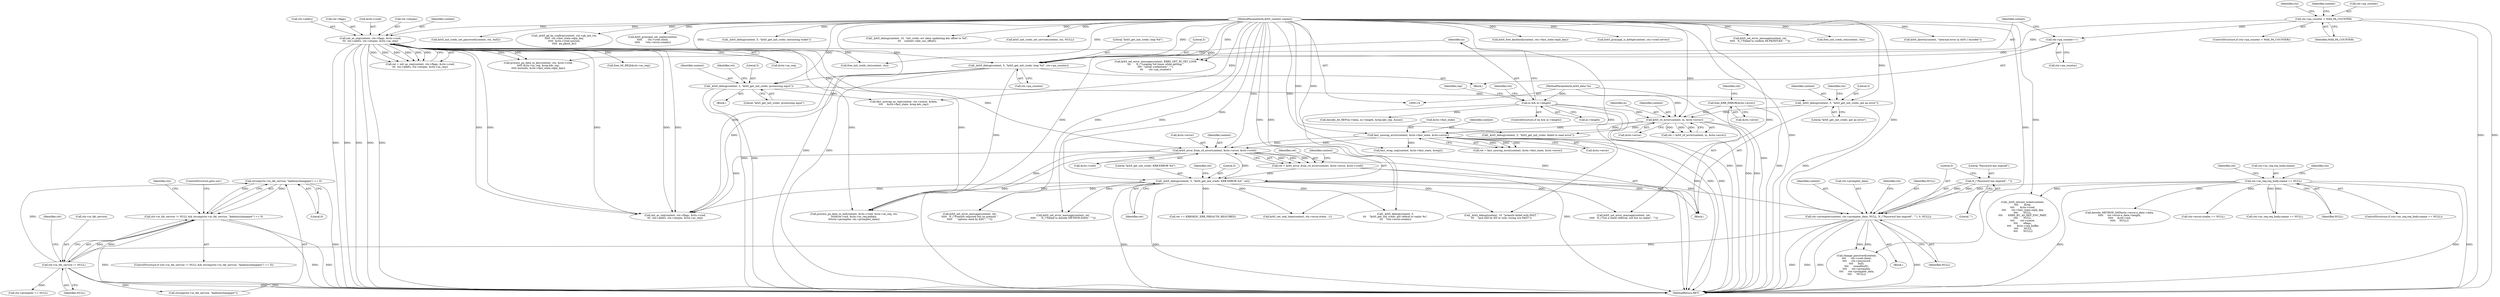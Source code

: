 digraph "0_heimdal_2f7f3d9960aa6ea21358bdf3687cee5149aa35cf@API" {
"1000820" [label="(Call,strcmp(ctx->in_tkt_service, \"kadmin/changepw\") == 0)"];
"1000815" [label="(Call,ctx->in_tkt_service != NULL)"];
"1000802" [label="(Call,ctx->prompter(context, ctx->prompter_data, NULL, N_(\"Password has expired\", \"\"), 0, NULL))"];
"1000572" [label="(Call,_krb5_debug(context, 5, \"krb5_get_init_creds: KRB-ERROR %d\", ret))"];
"1000562" [label="(Call,krb5_error_from_rd_error(context, &ctx->error, &ctx->cred))"];
"1000547" [label="(Call,fast_unwrap_error(context, &ctx->fast_state, &ctx->error))"];
"1000511" [label="(Call,krb5_rd_error(context, in, &ctx->error))"];
"1000500" [label="(Call,_krb5_debug(context, 5, \"krb5_get_init_creds: got an error\"))"];
"1000214" [label="(Call,_krb5_debug(context, 5, \"krb5_get_init_creds: processing input\"))"];
"1000193" [label="(Call,_krb5_debug(context, 5, \"krb5_get_init_creds: loop %d\", ctx->pa_counter))"];
"1000144" [label="(Call,init_as_req(context, ctx->flags, &ctx->cred,\n\t\t\t  ctx->addrs, ctx->etypes, &ctx->as_req))"];
"1000115" [label="(MethodParameterIn,krb5_context context)"];
"1000189" [label="(Call,ctx->pa_counter++)"];
"1000172" [label="(Call,ctx->pa_counter > MAX_PA_COUNTER)"];
"1000201" [label="(Call,in && in->length)"];
"1000117" [label="(MethodParameterIn,krb5_data *in)"];
"1000504" [label="(Call,free_KRB_ERROR(&ctx->error))"];
"1000560" [label="(Call,ret = krb5_error_from_rd_error(context, &ctx->error, &ctx->cred))"];
"1000132" [label="(Call,ctx->as_req.req_body.cname == NULL)"];
"1000808" [label="(Call,N_(\"Password has expired\", \"\"))"];
"1000814" [label="(Call,ctx->in_tkt_service != NULL && strcmp(ctx->in_tkt_service, \"kadmin/changepw\") == 0)"];
"1000131" [label="(ControlStructure,if (ctx->as_req.req_body.cname == NULL))"];
"1000502" [label="(Literal,5)"];
"1000171" [label="(ControlStructure,if (ctx->pa_counter > MAX_PA_COUNTER))"];
"1000191" [label="(Identifier,ctx)"];
"1000815" [label="(Call,ctx->in_tkt_service != NULL)"];
"1000811" [label="(Literal,0)"];
"1000703" [label="(Call,krb5_set_error_message(context, ret,\n\t\t\t\t\t   N_(\"Got a client referral, not but no realm\", \"\")))"];
"1000206" [label="(Block,)"];
"1000437" [label="(Call,krb5_set_error_message(context, ret,\n\t\t\t\t\t   N_(\"Failed to confirm PA-PKINIT-KX\", \"\")))"];
"1000274" [label="(Call,fast_unwrap_as_rep(context, ctx->nonce, &data,\n\t\t\t\t     &ctx->fast_state, &rep.kdc_rep))"];
"1001119" [label="(MethodReturn,RET)"];
"1000202" [label="(Identifier,in)"];
"1000214" [label="(Call,_krb5_debug(context, 5, \"krb5_get_init_creds: processing input\"))"];
"1000548" [label="(Identifier,context)"];
"1000500" [label="(Call,_krb5_debug(context, 5, \"krb5_get_init_creds: got an error\"))"];
"1000176" [label="(Identifier,MAX_PA_COUNTER)"];
"1000545" [label="(Call,ret = fast_unwrap_error(context, &ctx->fast_state, &ctx->error))"];
"1000172" [label="(Call,ctx->pa_counter > MAX_PA_COUNTER)"];
"1000955" [label="(Call,free_init_creds_ctx(context, ctx))"];
"1000145" [label="(Identifier,context)"];
"1000215" [label="(Identifier,context)"];
"1000196" [label="(Literal,\"krb5_get_init_creds: loop %d\")"];
"1000356" [label="(Call,_krb5_extract_ticket(context,\n\t\t\t\t       &rep,\n\t\t\t\t       &ctx->cred,\n\t\t\t\t       ctx->fast_state.reply_key,\n\t\t\t\t       NULL,\n\t\t\t\t       KRB5_KU_AS_REP_ENC_PART,\n\t\t\t\t       NULL,\n\t\t\t\t       ctx->nonce,\n\t\t\t\t       eflags,\n \t\t\t\t       &ctx->req_buffer,\n \t\t\t\t       NULL,\n \t\t\t\t       NULL))"];
"1000144" [label="(Call,init_as_req(context, ctx->flags, &ctx->cred,\n\t\t\t  ctx->addrs, ctx->etypes, &ctx->as_req))"];
"1000563" [label="(Identifier,context)"];
"1000553" [label="(Call,&ctx->error)"];
"1000195" [label="(Literal,5)"];
"1000194" [label="(Identifier,context)"];
"1000819" [label="(Identifier,NULL)"];
"1000143" [label="(Identifier,ret)"];
"1000820" [label="(Call,strcmp(ctx->in_tkt_service, \"kadmin/changepw\") == 0)"];
"1000572" [label="(Call,_krb5_debug(context, 5, \"krb5_get_init_creds: KRB-ERROR %d\", ret))"];
"1000560" [label="(Call,ret = krb5_error_from_rd_error(context, &ctx->error, &ctx->cred))"];
"1000831" [label="(Identifier,ctx)"];
"1000197" [label="(Call,ctx->pa_counter)"];
"1000925" [label="(Identifier,ctx)"];
"1000809" [label="(Literal,\"Password has expired\")"];
"1000159" [label="(Call,&ctx->as_req)"];
"1001089" [label="(Call,krb5_abortx(context, \"internal error in ASN.1 encoder\"))"];
"1000568" [label="(Call,&ctx->cred)"];
"1001038" [label="(Call,fast_wrap_req(context, &ctx->fast_state, &req2))"];
"1000814" [label="(Call,ctx->in_tkt_service != NULL && strcmp(ctx->in_tkt_service, \"kadmin/changepw\") == 0)"];
"1000860" [label="(Call,krb5_init_creds_set_password(context, ctx, buf2))"];
"1000219" [label="(Identifier,ret)"];
"1000501" [label="(Identifier,context)"];
"1000606" [label="(Call,decode_METHOD_DATA(ctx->error.e_data->data,\n\t\t\t\t\t     ctx->error.e_data->length,\n\t\t\t\t\t     &ctx->md,\n\t\t\t\t\t     NULL))"];
"1000418" [label="(Call,_krb5_pk_kx_confirm(context, ctx->pk_init_ctx,\n\t\t\t\t\t  ctx->fast_state.reply_key,\n\t\t\t\t\t  &ctx->cred.session,\n\t\t\t\t\t  pa_pkinit_kx))"];
"1000722" [label="(Call,krb5_principal_set_realm(context,\n\t\t\t\t\t       ctx->cred.client,\n\t\t\t\t\t       *ctx->error.crealm))"];
"1000808" [label="(Call,N_(\"Password has expired\", \"\"))"];
"1000499" [label="(Block,)"];
"1000829" [label="(Call,ctx->prompter == NULL)"];
"1000153" [label="(Call,ctx->addrs)"];
"1000695" [label="(Call,ctx->error.crealm == NULL)"];
"1000575" [label="(Literal,\"krb5_get_init_creds: KRB-ERROR %d\")"];
"1000121" [label="(Block,)"];
"1000146" [label="(Call,ctx->flags)"];
"1000810" [label="(Literal,\"\")"];
"1000505" [label="(Call,&ctx->error)"];
"1000350" [label="(Call,_krb5_debug(context, 5, \"krb5_get_init_creds: extracting ticket\"))"];
"1000821" [label="(Call,strcmp(ctx->in_tkt_service, \"kadmin/changepw\"))"];
"1000813" [label="(ControlStructure,if (ctx->in_tkt_service != NULL && strcmp(ctx->in_tkt_service, \"kadmin/changepw\") == 0))"];
"1000654" [label="(Call,krb5_set_real_time(context, ctx->error.stime, -1))"];
"1000513" [label="(Identifier,in)"];
"1000802" [label="(Call,ctx->prompter(context, ctx->prompter_data, NULL, N_(\"Password has expired\", \"\"), 0, NULL))"];
"1000547" [label="(Call,fast_unwrap_error(context, &ctx->fast_state, &ctx->error))"];
"1000576" [label="(Identifier,ret)"];
"1000921" [label="(Call,ctx->as_req.req_body.cname == NULL)"];
"1000149" [label="(Call,&ctx->cred)"];
"1000142" [label="(Call,ret = init_as_req(context, ctx->flags, &ctx->cred,\n\t\t\t  ctx->addrs, ctx->etypes, &ctx->as_req))"];
"1000503" [label="(Literal,\"krb5_get_init_creds: got an error\")"];
"1000628" [label="(Call,krb5_set_error_message(context, ret,\n\t\t\t\t\t       N_(\"Failed to decode METHOD-DATA\", \"\")))"];
"1000190" [label="(Call,ctx->pa_counter)"];
"1000579" [label="(Identifier,ret)"];
"1000319" [label="(Call,process_pa_data_to_key(context, ctx, &ctx->cred,\n\t\t\t\t\t &ctx->as_req, &rep.kdc_rep,\n\t\t\t\t\t hostinfo, &ctx->fast_state.reply_key))"];
"1000670" [label="(Call,_krb5_debug(context, 10, \"init_creds: err skew updateing kdc offset to %d\",\n\t\t\t    context->kdc_sec_offset))"];
"1000804" [label="(Call,ctx->prompter_data)"];
"1000710" [label="(Call,_krb5_debug(context, 5,\n\t\t\t    \"krb5_get_init_creds: got referal to realm %s\",\n\t\t\t    *ctx->error.crealm))"];
"1000504" [label="(Call,free_KRB_ERROR(&ctx->error))"];
"1000166" [label="(Call,free_init_creds_ctx(context, ctx))"];
"1000749" [label="(Call,krb5_init_creds_set_service(context, ctx, NULL))"];
"1000193" [label="(Call,_krb5_debug(context, 5, \"krb5_get_init_creds: loop %d\", ctx->pa_counter))"];
"1000578" [label="(Call,ret == KRB5KDC_ERR_PREAUTH_REQUIRED)"];
"1000220" [label="(Call,decode_AS_REP(in->data, in->length, &rep.kdc_rep, &size))"];
"1000793" [label="(Block,)"];
"1000540" [label="(Call,_krb5_debug(context, 5, \"krb5_get_init_creds: failed to read error\"))"];
"1000812" [label="(Identifier,NULL)"];
"1000132" [label="(Call,ctx->as_req.req_body.cname == NULL)"];
"1000511" [label="(Call,krb5_rd_error(context, in, &ctx->error))"];
"1000210" [label="(Identifier,rep)"];
"1000200" [label="(ControlStructure,if (in && in->length))"];
"1000201" [label="(Call,in && in->length)"];
"1000179" [label="(Identifier,context)"];
"1000178" [label="(Call,krb5_set_error_message(context, KRB5_GET_IN_TKT_LOOP,\n\t\t\t       N_(\"Looping %d times while getting \"\n\t\t\t\t  \"initial credentials\", \"\"),\n\t\t\t       ctx->pa_counter))"];
"1000573" [label="(Identifier,context)"];
"1000574" [label="(Literal,5)"];
"1000803" [label="(Identifier,context)"];
"1000817" [label="(Identifier,ctx)"];
"1000898" [label="(Call,_krb5_debug(context, 10, \"preauth failed with FAST, \"\n\t\t\t    \"and told by KD or user, trying w/o FAST\"))"];
"1000816" [label="(Call,ctx->in_tkt_service)"];
"1000756" [label="(Call,free_AS_REQ(&ctx->as_req))"];
"1000636" [label="(Call,krb5_set_error_message(context, ret,\n\t\t\t\t\t   N_(\"Preauth required but no preauth \"\n\t\t\t\t\t      \"options send by KDC\", \"\")))"];
"1000514" [label="(Call,&ctx->error)"];
"1000507" [label="(Identifier,ctx)"];
"1000999" [label="(Call,process_pa_data_to_md(context, &ctx->cred, &ctx->as_req, ctx,\n\t\t\t\t&ctx->md, &ctx->as_req.padata,\n\t\t\t\tctx->prompter, ctx->prompter_data))"];
"1000549" [label="(Call,&ctx->fast_state)"];
"1000837" [label="(Call,change_password(context,\n\t\t\t\t      ctx->cred.client,\n\t\t\t\t      ctx->password,\n\t\t\t\t      buf2,\n\t\t\t\t      sizeof(buf2),\n\t\t\t\t      ctx->prompter,\n\t\t\t\t      ctx->prompter_data,\n\t\t\t\t      NULL))"];
"1000827" [label="(ControlStructure,goto out;)"];
"1000216" [label="(Literal,5)"];
"1000561" [label="(Identifier,ret)"];
"1000468" [label="(Call,krb5_free_keyblock(context, ctx->fast_state.reply_key))"];
"1000140" [label="(Identifier,NULL)"];
"1000562" [label="(Call,krb5_error_from_rd_error(context, &ctx->error, &ctx->cred))"];
"1000156" [label="(Call,ctx->etypes)"];
"1000133" [label="(Call,ctx->as_req.req_body.cname)"];
"1000739" [label="(Call,krb5_principal_is_krbtgt(context, ctx->cred.server))"];
"1000512" [label="(Identifier,context)"];
"1000117" [label="(MethodParameterIn,krb5_data *in)"];
"1000203" [label="(Call,in->length)"];
"1000509" [label="(Call,ret = krb5_rd_error(context, in, &ctx->error))"];
"1000564" [label="(Call,&ctx->error)"];
"1000826" [label="(Literal,0)"];
"1000174" [label="(Identifier,ctx)"];
"1000823" [label="(Identifier,ctx)"];
"1000173" [label="(Call,ctx->pa_counter)"];
"1000115" [label="(MethodParameterIn,krb5_context context)"];
"1000933" [label="(Call,init_as_req(context, ctx->flags, &ctx->cred,\n\t\t\t  ctx->addrs, ctx->etypes, &ctx->as_req))"];
"1000189" [label="(Call,ctx->pa_counter++)"];
"1000217" [label="(Literal,\"krb5_get_init_creds: processing input\")"];
"1000510" [label="(Identifier,ret)"];
"1000807" [label="(Identifier,NULL)"];
"1000820" -> "1000814"  [label="AST: "];
"1000820" -> "1000826"  [label="CFG: "];
"1000821" -> "1000820"  [label="AST: "];
"1000826" -> "1000820"  [label="AST: "];
"1000814" -> "1000820"  [label="CFG: "];
"1000820" -> "1001119"  [label="DDG: "];
"1000820" -> "1000814"  [label="DDG: "];
"1000820" -> "1000814"  [label="DDG: "];
"1000815" -> "1000820"  [label="DDG: "];
"1000815" -> "1000814"  [label="AST: "];
"1000815" -> "1000819"  [label="CFG: "];
"1000816" -> "1000815"  [label="AST: "];
"1000819" -> "1000815"  [label="AST: "];
"1000823" -> "1000815"  [label="CFG: "];
"1000814" -> "1000815"  [label="CFG: "];
"1000815" -> "1001119"  [label="DDG: "];
"1000815" -> "1001119"  [label="DDG: "];
"1000815" -> "1000814"  [label="DDG: "];
"1000815" -> "1000814"  [label="DDG: "];
"1000802" -> "1000815"  [label="DDG: "];
"1000815" -> "1000821"  [label="DDG: "];
"1000815" -> "1000829"  [label="DDG: "];
"1000802" -> "1000793"  [label="AST: "];
"1000802" -> "1000812"  [label="CFG: "];
"1000803" -> "1000802"  [label="AST: "];
"1000804" -> "1000802"  [label="AST: "];
"1000807" -> "1000802"  [label="AST: "];
"1000808" -> "1000802"  [label="AST: "];
"1000811" -> "1000802"  [label="AST: "];
"1000812" -> "1000802"  [label="AST: "];
"1000817" -> "1000802"  [label="CFG: "];
"1000802" -> "1001119"  [label="DDG: "];
"1000802" -> "1001119"  [label="DDG: "];
"1000802" -> "1001119"  [label="DDG: "];
"1000802" -> "1001119"  [label="DDG: "];
"1000572" -> "1000802"  [label="DDG: "];
"1000115" -> "1000802"  [label="DDG: "];
"1000132" -> "1000802"  [label="DDG: "];
"1000808" -> "1000802"  [label="DDG: "];
"1000808" -> "1000802"  [label="DDG: "];
"1000802" -> "1000837"  [label="DDG: "];
"1000802" -> "1000837"  [label="DDG: "];
"1000572" -> "1000499"  [label="AST: "];
"1000572" -> "1000576"  [label="CFG: "];
"1000573" -> "1000572"  [label="AST: "];
"1000574" -> "1000572"  [label="AST: "];
"1000575" -> "1000572"  [label="AST: "];
"1000576" -> "1000572"  [label="AST: "];
"1000579" -> "1000572"  [label="CFG: "];
"1000572" -> "1001119"  [label="DDG: "];
"1000572" -> "1001119"  [label="DDG: "];
"1000562" -> "1000572"  [label="DDG: "];
"1000115" -> "1000572"  [label="DDG: "];
"1000560" -> "1000572"  [label="DDG: "];
"1000572" -> "1000578"  [label="DDG: "];
"1000572" -> "1000628"  [label="DDG: "];
"1000572" -> "1000636"  [label="DDG: "];
"1000572" -> "1000654"  [label="DDG: "];
"1000572" -> "1000703"  [label="DDG: "];
"1000572" -> "1000710"  [label="DDG: "];
"1000572" -> "1000898"  [label="DDG: "];
"1000572" -> "1000933"  [label="DDG: "];
"1000572" -> "1000999"  [label="DDG: "];
"1000562" -> "1000560"  [label="AST: "];
"1000562" -> "1000568"  [label="CFG: "];
"1000563" -> "1000562"  [label="AST: "];
"1000564" -> "1000562"  [label="AST: "];
"1000568" -> "1000562"  [label="AST: "];
"1000560" -> "1000562"  [label="CFG: "];
"1000562" -> "1001119"  [label="DDG: "];
"1000562" -> "1001119"  [label="DDG: "];
"1000562" -> "1000560"  [label="DDG: "];
"1000562" -> "1000560"  [label="DDG: "];
"1000562" -> "1000560"  [label="DDG: "];
"1000547" -> "1000562"  [label="DDG: "];
"1000547" -> "1000562"  [label="DDG: "];
"1000115" -> "1000562"  [label="DDG: "];
"1000144" -> "1000562"  [label="DDG: "];
"1000562" -> "1000933"  [label="DDG: "];
"1000562" -> "1000999"  [label="DDG: "];
"1000547" -> "1000545"  [label="AST: "];
"1000547" -> "1000553"  [label="CFG: "];
"1000548" -> "1000547"  [label="AST: "];
"1000549" -> "1000547"  [label="AST: "];
"1000553" -> "1000547"  [label="AST: "];
"1000545" -> "1000547"  [label="CFG: "];
"1000547" -> "1001119"  [label="DDG: "];
"1000547" -> "1001119"  [label="DDG: "];
"1000547" -> "1001119"  [label="DDG: "];
"1000547" -> "1000545"  [label="DDG: "];
"1000547" -> "1000545"  [label="DDG: "];
"1000547" -> "1000545"  [label="DDG: "];
"1000511" -> "1000547"  [label="DDG: "];
"1000511" -> "1000547"  [label="DDG: "];
"1000115" -> "1000547"  [label="DDG: "];
"1000547" -> "1001038"  [label="DDG: "];
"1000511" -> "1000509"  [label="AST: "];
"1000511" -> "1000514"  [label="CFG: "];
"1000512" -> "1000511"  [label="AST: "];
"1000513" -> "1000511"  [label="AST: "];
"1000514" -> "1000511"  [label="AST: "];
"1000509" -> "1000511"  [label="CFG: "];
"1000511" -> "1001119"  [label="DDG: "];
"1000511" -> "1001119"  [label="DDG: "];
"1000511" -> "1000509"  [label="DDG: "];
"1000511" -> "1000509"  [label="DDG: "];
"1000511" -> "1000509"  [label="DDG: "];
"1000500" -> "1000511"  [label="DDG: "];
"1000115" -> "1000511"  [label="DDG: "];
"1000201" -> "1000511"  [label="DDG: "];
"1000117" -> "1000511"  [label="DDG: "];
"1000504" -> "1000511"  [label="DDG: "];
"1000511" -> "1000540"  [label="DDG: "];
"1000500" -> "1000499"  [label="AST: "];
"1000500" -> "1000503"  [label="CFG: "];
"1000501" -> "1000500"  [label="AST: "];
"1000502" -> "1000500"  [label="AST: "];
"1000503" -> "1000500"  [label="AST: "];
"1000507" -> "1000500"  [label="CFG: "];
"1000500" -> "1001119"  [label="DDG: "];
"1000214" -> "1000500"  [label="DDG: "];
"1000115" -> "1000500"  [label="DDG: "];
"1000214" -> "1000206"  [label="AST: "];
"1000214" -> "1000217"  [label="CFG: "];
"1000215" -> "1000214"  [label="AST: "];
"1000216" -> "1000214"  [label="AST: "];
"1000217" -> "1000214"  [label="AST: "];
"1000219" -> "1000214"  [label="CFG: "];
"1000214" -> "1001119"  [label="DDG: "];
"1000214" -> "1001119"  [label="DDG: "];
"1000193" -> "1000214"  [label="DDG: "];
"1000115" -> "1000214"  [label="DDG: "];
"1000214" -> "1000274"  [label="DDG: "];
"1000193" -> "1000121"  [label="AST: "];
"1000193" -> "1000197"  [label="CFG: "];
"1000194" -> "1000193"  [label="AST: "];
"1000195" -> "1000193"  [label="AST: "];
"1000196" -> "1000193"  [label="AST: "];
"1000197" -> "1000193"  [label="AST: "];
"1000202" -> "1000193"  [label="CFG: "];
"1000193" -> "1001119"  [label="DDG: "];
"1000193" -> "1001119"  [label="DDG: "];
"1000144" -> "1000193"  [label="DDG: "];
"1000115" -> "1000193"  [label="DDG: "];
"1000189" -> "1000193"  [label="DDG: "];
"1000193" -> "1000933"  [label="DDG: "];
"1000193" -> "1000999"  [label="DDG: "];
"1000144" -> "1000142"  [label="AST: "];
"1000144" -> "1000159"  [label="CFG: "];
"1000145" -> "1000144"  [label="AST: "];
"1000146" -> "1000144"  [label="AST: "];
"1000149" -> "1000144"  [label="AST: "];
"1000153" -> "1000144"  [label="AST: "];
"1000156" -> "1000144"  [label="AST: "];
"1000159" -> "1000144"  [label="AST: "];
"1000142" -> "1000144"  [label="CFG: "];
"1000144" -> "1001119"  [label="DDG: "];
"1000144" -> "1001119"  [label="DDG: "];
"1000144" -> "1001119"  [label="DDG: "];
"1000144" -> "1001119"  [label="DDG: "];
"1000144" -> "1001119"  [label="DDG: "];
"1000144" -> "1000142"  [label="DDG: "];
"1000144" -> "1000142"  [label="DDG: "];
"1000144" -> "1000142"  [label="DDG: "];
"1000144" -> "1000142"  [label="DDG: "];
"1000144" -> "1000142"  [label="DDG: "];
"1000144" -> "1000142"  [label="DDG: "];
"1000115" -> "1000144"  [label="DDG: "];
"1000144" -> "1000166"  [label="DDG: "];
"1000144" -> "1000178"  [label="DDG: "];
"1000144" -> "1000319"  [label="DDG: "];
"1000144" -> "1000319"  [label="DDG: "];
"1000144" -> "1000756"  [label="DDG: "];
"1000144" -> "1000933"  [label="DDG: "];
"1000144" -> "1000933"  [label="DDG: "];
"1000144" -> "1000933"  [label="DDG: "];
"1000144" -> "1000933"  [label="DDG: "];
"1000144" -> "1000933"  [label="DDG: "];
"1000144" -> "1000999"  [label="DDG: "];
"1000144" -> "1000999"  [label="DDG: "];
"1000115" -> "1000114"  [label="AST: "];
"1000115" -> "1001119"  [label="DDG: "];
"1000115" -> "1000166"  [label="DDG: "];
"1000115" -> "1000178"  [label="DDG: "];
"1000115" -> "1000274"  [label="DDG: "];
"1000115" -> "1000319"  [label="DDG: "];
"1000115" -> "1000350"  [label="DDG: "];
"1000115" -> "1000356"  [label="DDG: "];
"1000115" -> "1000418"  [label="DDG: "];
"1000115" -> "1000437"  [label="DDG: "];
"1000115" -> "1000468"  [label="DDG: "];
"1000115" -> "1000540"  [label="DDG: "];
"1000115" -> "1000628"  [label="DDG: "];
"1000115" -> "1000636"  [label="DDG: "];
"1000115" -> "1000654"  [label="DDG: "];
"1000115" -> "1000670"  [label="DDG: "];
"1000115" -> "1000703"  [label="DDG: "];
"1000115" -> "1000710"  [label="DDG: "];
"1000115" -> "1000722"  [label="DDG: "];
"1000115" -> "1000739"  [label="DDG: "];
"1000115" -> "1000749"  [label="DDG: "];
"1000115" -> "1000837"  [label="DDG: "];
"1000115" -> "1000860"  [label="DDG: "];
"1000115" -> "1000898"  [label="DDG: "];
"1000115" -> "1000933"  [label="DDG: "];
"1000115" -> "1000955"  [label="DDG: "];
"1000115" -> "1000999"  [label="DDG: "];
"1000115" -> "1001038"  [label="DDG: "];
"1000115" -> "1001089"  [label="DDG: "];
"1000189" -> "1000121"  [label="AST: "];
"1000189" -> "1000190"  [label="CFG: "];
"1000190" -> "1000189"  [label="AST: "];
"1000194" -> "1000189"  [label="CFG: "];
"1000172" -> "1000189"  [label="DDG: "];
"1000172" -> "1000171"  [label="AST: "];
"1000172" -> "1000176"  [label="CFG: "];
"1000173" -> "1000172"  [label="AST: "];
"1000176" -> "1000172"  [label="AST: "];
"1000179" -> "1000172"  [label="CFG: "];
"1000191" -> "1000172"  [label="CFG: "];
"1000172" -> "1001119"  [label="DDG: "];
"1000172" -> "1001119"  [label="DDG: "];
"1000172" -> "1000178"  [label="DDG: "];
"1000201" -> "1000200"  [label="AST: "];
"1000201" -> "1000202"  [label="CFG: "];
"1000201" -> "1000203"  [label="CFG: "];
"1000202" -> "1000201"  [label="AST: "];
"1000203" -> "1000201"  [label="AST: "];
"1000210" -> "1000201"  [label="CFG: "];
"1000925" -> "1000201"  [label="CFG: "];
"1000201" -> "1001119"  [label="DDG: "];
"1000201" -> "1001119"  [label="DDG: "];
"1000201" -> "1001119"  [label="DDG: "];
"1000117" -> "1000201"  [label="DDG: "];
"1000201" -> "1000220"  [label="DDG: "];
"1000117" -> "1000114"  [label="AST: "];
"1000117" -> "1001119"  [label="DDG: "];
"1000504" -> "1000499"  [label="AST: "];
"1000504" -> "1000505"  [label="CFG: "];
"1000505" -> "1000504"  [label="AST: "];
"1000510" -> "1000504"  [label="CFG: "];
"1000504" -> "1001119"  [label="DDG: "];
"1000560" -> "1000499"  [label="AST: "];
"1000561" -> "1000560"  [label="AST: "];
"1000573" -> "1000560"  [label="CFG: "];
"1000560" -> "1001119"  [label="DDG: "];
"1000132" -> "1000131"  [label="AST: "];
"1000132" -> "1000140"  [label="CFG: "];
"1000133" -> "1000132"  [label="AST: "];
"1000140" -> "1000132"  [label="AST: "];
"1000143" -> "1000132"  [label="CFG: "];
"1000174" -> "1000132"  [label="CFG: "];
"1000132" -> "1001119"  [label="DDG: "];
"1000132" -> "1001119"  [label="DDG: "];
"1000132" -> "1001119"  [label="DDG: "];
"1000132" -> "1000356"  [label="DDG: "];
"1000132" -> "1000606"  [label="DDG: "];
"1000132" -> "1000695"  [label="DDG: "];
"1000132" -> "1000921"  [label="DDG: "];
"1000132" -> "1000921"  [label="DDG: "];
"1000808" -> "1000810"  [label="CFG: "];
"1000809" -> "1000808"  [label="AST: "];
"1000810" -> "1000808"  [label="AST: "];
"1000811" -> "1000808"  [label="CFG: "];
"1000814" -> "1000813"  [label="AST: "];
"1000827" -> "1000814"  [label="CFG: "];
"1000831" -> "1000814"  [label="CFG: "];
"1000814" -> "1001119"  [label="DDG: "];
"1000814" -> "1001119"  [label="DDG: "];
"1000814" -> "1001119"  [label="DDG: "];
}
